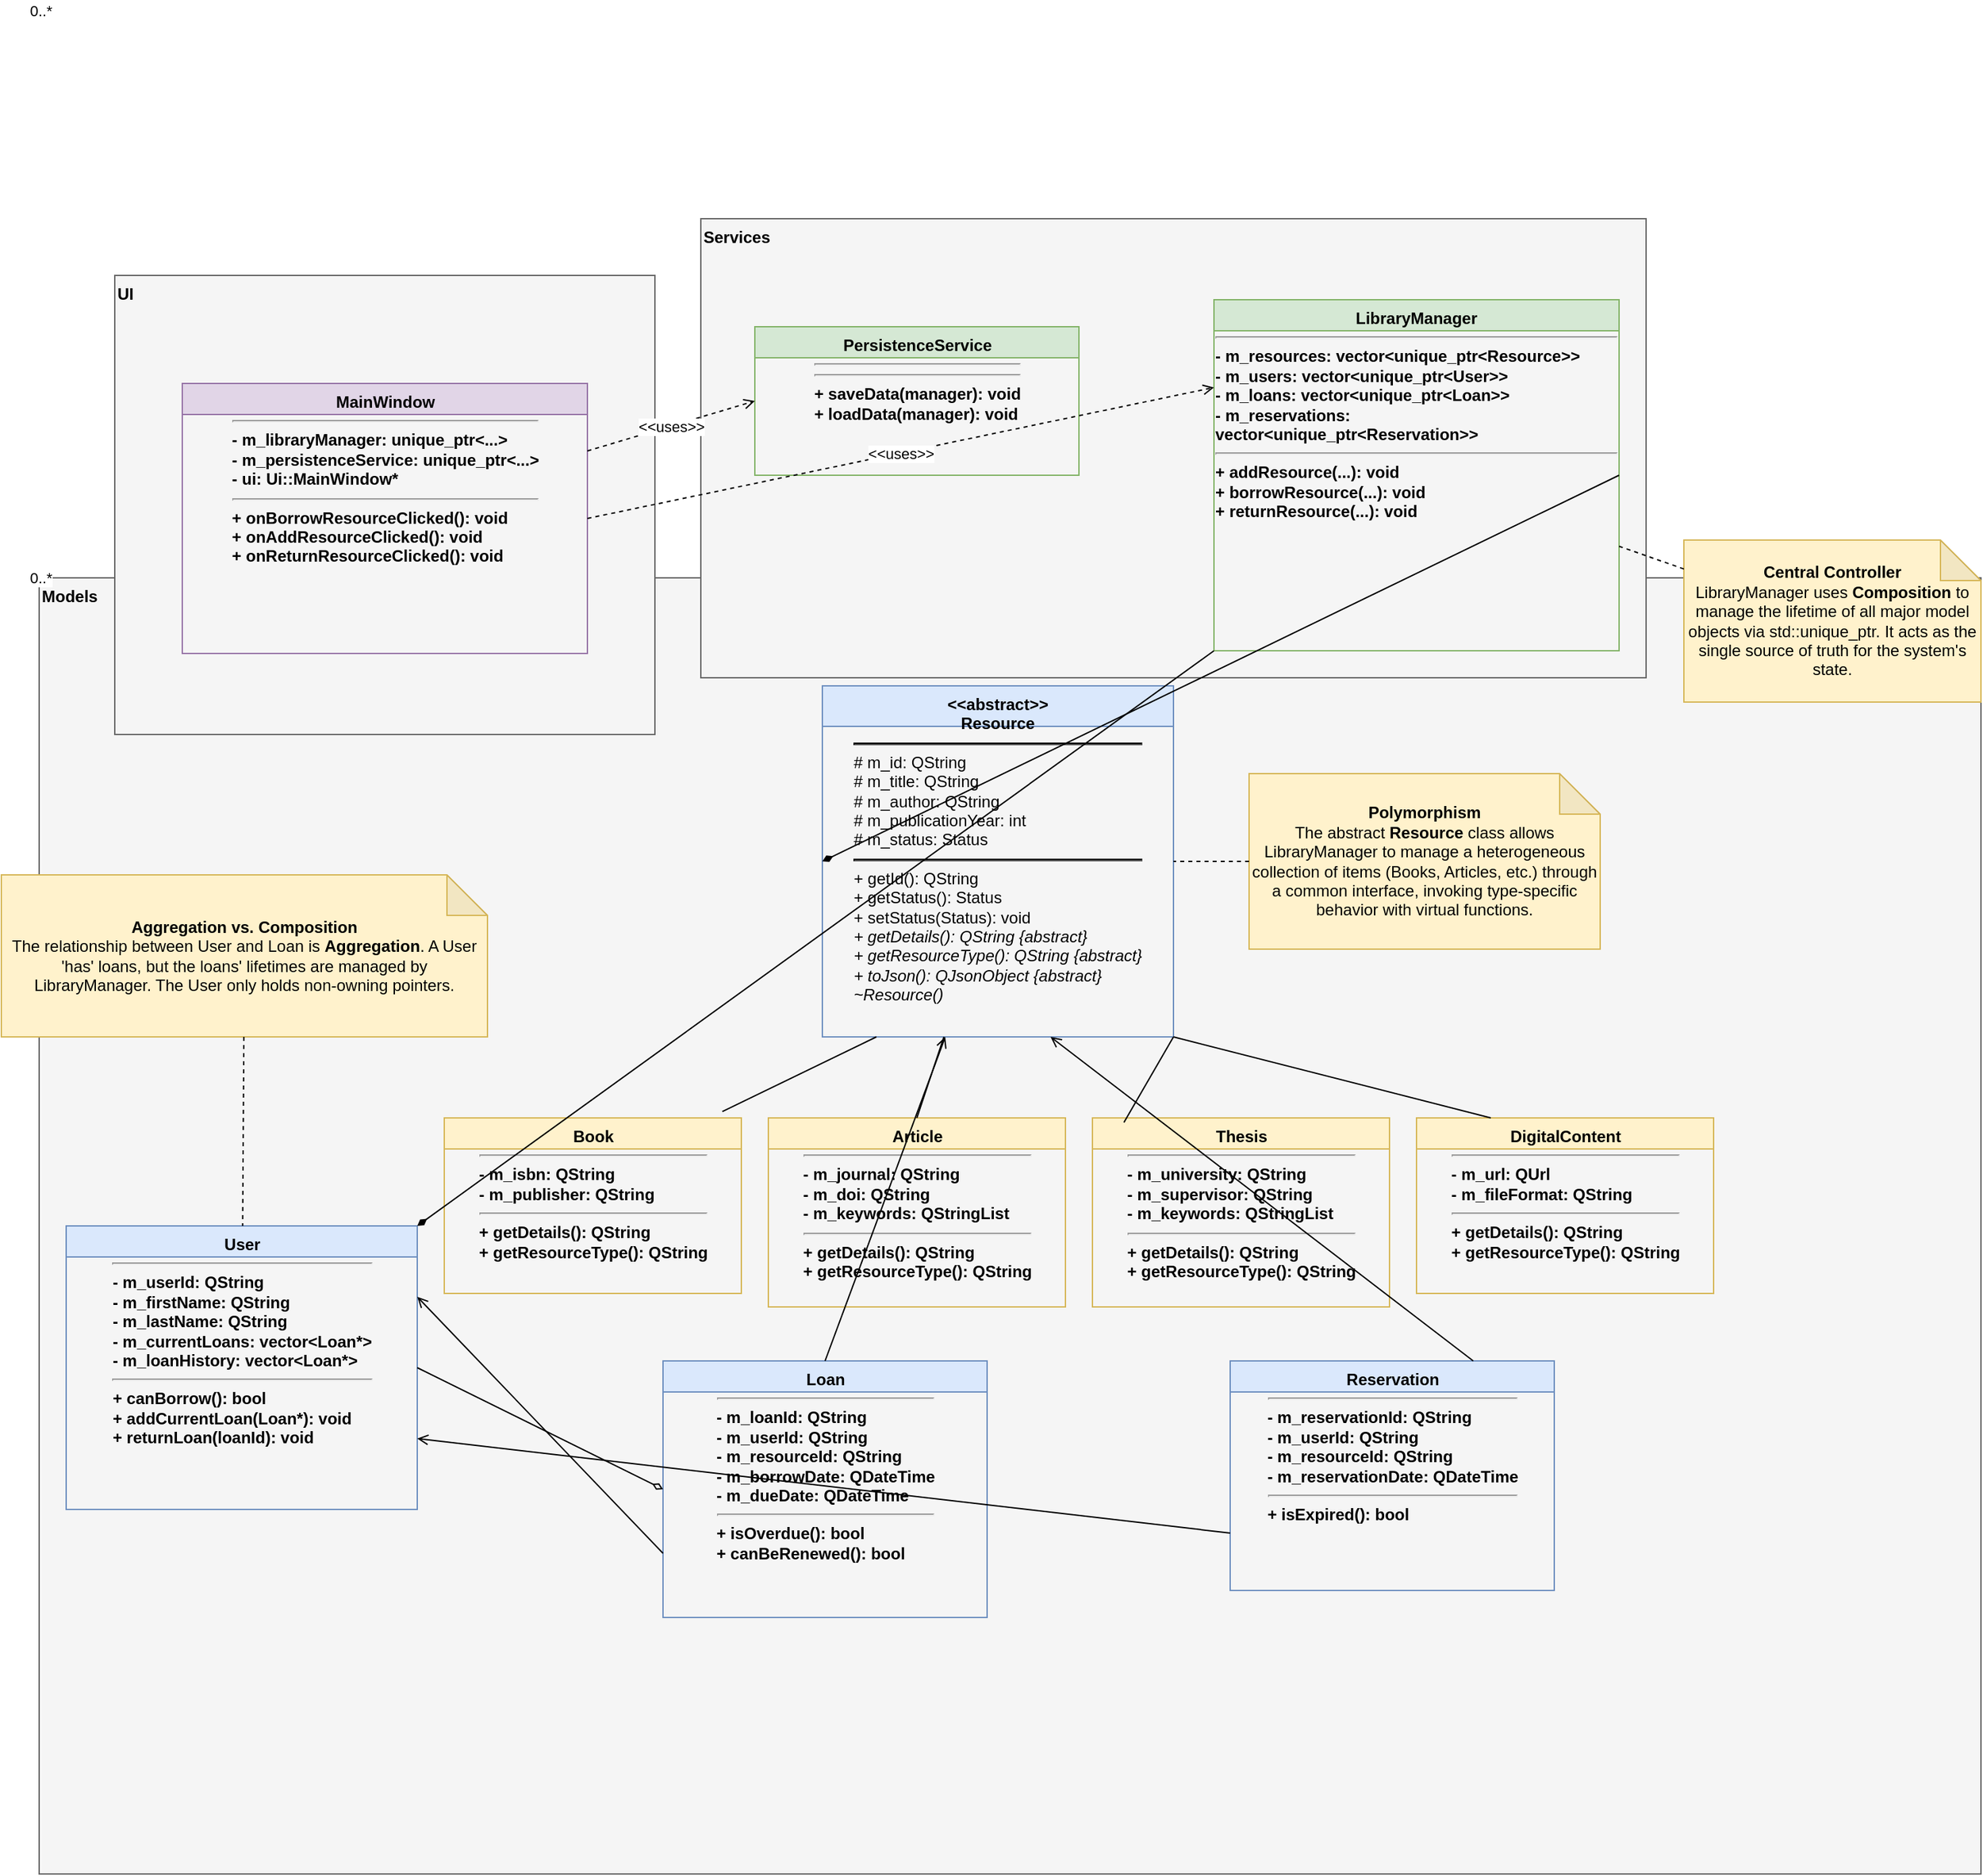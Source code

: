 <mxfile version="26.0.14">
  <diagram name="ENSIARY - FINAL Complete Class Diagram" id="FINAL_CLASS_DIAGRAM">
    <mxGraphModel dx="433909" dy="266613" grid="1" gridSize="14" guides="1" tooltips="1" connect="1" arrows="1" fold="1" page="1" pageScale="1" pageWidth="1200" pageHeight="1600" math="0" shadow="0">
      <root>
        <mxCell id="0" />
        <mxCell id="1" parent="0" />
        <mxCell id="PKG_MODELS" value="&lt;b&gt;Models&lt;/b&gt;" style="package;fontStyle=1;align=left;verticalAlign=top;whiteSpace=wrap;html=1;fillColor=#f5f5f5;strokeColor=#666666;" parent="1" vertex="1">
          <mxGeometry y="420" width="1438" height="960" as="geometry" />
        </mxCell>
        <mxCell id="C_RESOURCE" value="&lt;b&gt;&amp;lt;&amp;lt;abstract&amp;gt;&amp;gt;&lt;br&gt;Resource&lt;/b&gt;&lt;hr style=&quot;border-color: black;&quot;&gt;&lt;div style=&quot;text-align: left;&quot;&gt;# m_id: QString&lt;br&gt;# m_title: QString&lt;br&gt;# m_author: QString&lt;br&gt;# m_publicationYear: int&lt;br&gt;# m_status: Status&lt;/div&gt;&lt;hr style=&quot;border-color: black;&quot;&gt;&lt;div style=&quot;text-align: left;&quot;&gt;+ getId(): QString&lt;br&gt;+ getStatus(): Status&lt;br&gt;+ setStatus(Status): void&lt;br&gt;&lt;i&gt;+ getDetails(): QString {abstract}&lt;/i&gt;&lt;br&gt;&lt;i&gt;+ getResourceType(): QString {abstract}&lt;/i&gt;&lt;br&gt;&lt;i&gt;+ toJson(): QJsonObject {abstract}&lt;/i&gt;&lt;br&gt;&lt;i&gt;~Resource()&lt;/i&gt;&lt;/div&gt;" style="swimlane;fontStyle=0;align=center;verticalAlign=top;childLayout=stackLayout;horizontal=1;startSize=30;collapsible=0;marginBottom=0;html=1;whiteSpace=wrap;fillColor=#dae8fc;strokeColor=#6c8ebf;strokeWidth=1;" parent="PKG_MODELS" vertex="1">
          <mxGeometry x="580" y="80" width="260" height="260" as="geometry" />
        </mxCell>
        <mxCell id="C_BOOK" value="&lt;b&gt;Book&lt;/b&gt;&lt;hr&gt;&lt;div style=&quot;text-align: left;&quot;&gt;- m_isbn: QString&lt;br&gt;- m_publisher: QString&lt;/div&gt;&lt;hr&gt;&lt;div style=&quot;text-align: left;&quot;&gt;+ getDetails(): QString&lt;br&gt;+ getResourceType(): QString&lt;/div&gt;" style="swimlane;align=center;verticalAlign=top;collapsible=0;html=1;fillColor=#fff2cc;strokeColor=#d6b656;strokeWidth=1;" parent="PKG_MODELS" vertex="1">
          <mxGeometry x="300" y="400" width="220" height="130" as="geometry" />
        </mxCell>
        <mxCell id="C_ARTICLE" value="&lt;b&gt;Article&lt;/b&gt;&lt;hr&gt;&lt;div style=&quot;text-align: left;&quot;&gt;- m_journal: QString&lt;br&gt;- m_doi: QString&lt;br&gt;- m_keywords: QStringList&lt;/div&gt;&lt;hr&gt;&lt;div style=&quot;text-align: left;&quot;&gt;+ getDetails(): QString&lt;br&gt;+ getResourceType(): QString&lt;/div&gt;" style="swimlane;align=center;verticalAlign=top;collapsible=0;html=1;fillColor=#fff2cc;strokeColor=#d6b656;" parent="PKG_MODELS" vertex="1">
          <mxGeometry x="540" y="400" width="220" height="140" as="geometry" />
        </mxCell>
        <mxCell id="C_THESIS" value="&lt;b&gt;Thesis&lt;/b&gt;&lt;hr&gt;&lt;div style=&quot;text-align: left;&quot;&gt;- m_university: QString&lt;br&gt;- m_supervisor: QString&lt;br&gt;- m_keywords: QStringList&lt;/div&gt;&lt;hr&gt;&lt;div style=&quot;text-align: left;&quot;&gt;+ getDetails(): QString&lt;br&gt;+ getResourceType(): QString&lt;/div&gt;" style="swimlane;align=center;verticalAlign=top;collapsible=0;html=1;fillColor=#fff2cc;strokeColor=#d6b656;" parent="PKG_MODELS" vertex="1">
          <mxGeometry x="780" y="400" width="220" height="140" as="geometry" />
        </mxCell>
        <mxCell id="C_DIGITALCONTENT" value="&lt;b&gt;DigitalContent&lt;/b&gt;&lt;hr&gt;&lt;div style=&quot;text-align: left;&quot;&gt;- m_url: QUrl&lt;br&gt;- m_fileFormat: QString&lt;/div&gt;&lt;hr&gt;&lt;div style=&quot;text-align: left;&quot;&gt;+ getDetails(): QString&lt;br&gt;+ getResourceType(): QString&lt;/div&gt;" style="swimlane;align=center;verticalAlign=top;collapsible=0;html=1;fillColor=#fff2cc;strokeColor=#d6b656;" parent="PKG_MODELS" vertex="1">
          <mxGeometry x="1020" y="400" width="220" height="130" as="geometry" />
        </mxCell>
        <mxCell id="C_USER" value="&lt;b&gt;User&lt;/b&gt;&lt;hr&gt;&lt;div style=&quot;text-align: left;&quot;&gt;- m_userId: QString&lt;br&gt;- m_firstName: QString&lt;br&gt;- m_lastName: QString&lt;br&gt;- m_currentLoans: vector&amp;lt;Loan*&amp;gt;&lt;br&gt;- m_loanHistory: vector&amp;lt;Loan*&amp;gt;&lt;/div&gt;&lt;hr&gt;&lt;div style=&quot;text-align: left;&quot;&gt;+ canBorrow(): bool&lt;br&gt;+ addCurrentLoan(Loan*): void&lt;br&gt;+ returnLoan(loanId): void&lt;/div&gt;" style="swimlane;align=center;verticalAlign=top;collapsible=0;html=1;fillColor=#dae8fc;strokeColor=#6c8ebf;" parent="PKG_MODELS" vertex="1">
          <mxGeometry x="20" y="480" width="260" height="210" as="geometry" />
        </mxCell>
        <mxCell id="C_LOAN" value="&lt;b&gt;Loan&lt;/b&gt;&lt;hr&gt;&lt;div style=&quot;text-align: left;&quot;&gt;- m_loanId: QString&lt;br&gt;- m_userId: QString&lt;br&gt;- m_resourceId: QString&lt;br&gt;- m_borrowDate: QDateTime&lt;br&gt;- m_dueDate: QDateTime&lt;/div&gt;&lt;hr&gt;&lt;div style=&quot;text-align: left;&quot;&gt;+ isOverdue(): bool&lt;br&gt;+ canBeRenewed(): bool&lt;/div&gt;" style="swimlane;align=center;verticalAlign=top;collapsible=0;html=1;fillColor=#dae8fc;strokeColor=#6c8ebf;" parent="PKG_MODELS" vertex="1">
          <mxGeometry x="462" y="580" width="240" height="190" as="geometry" />
        </mxCell>
        <mxCell id="C_RESERVATION" value="&lt;b&gt;Reservation&lt;/b&gt;&lt;hr&gt;&lt;div style=&quot;text-align: left;&quot;&gt;- m_reservationId: QString&lt;br&gt;- m_userId: QString&lt;br&gt;- m_resourceId: QString&lt;br&gt;- m_reservationDate: QDateTime&lt;/div&gt;&lt;hr&gt;&lt;div style=&quot;text-align: left;&quot;&gt;+ isExpired(): bool&lt;/div&gt;" style="swimlane;align=center;verticalAlign=top;collapsible=0;html=1;fillColor=#dae8fc;strokeColor=#6c8ebf;" parent="PKG_MODELS" vertex="1">
          <mxGeometry x="882" y="580" width="240" height="170" as="geometry" />
        </mxCell>
        <mxCell id="NOTE_AGG" value="&lt;b&gt;Aggregation vs. Composition&lt;/b&gt;&lt;br&gt;The relationship between User and Loan is &lt;b&gt;Aggregation&lt;/b&gt;. A User &#39;has&#39; loans, but the loans&#39; lifetimes are managed by LibraryManager. The User only holds non-owning pointers." style="shape=note;whiteSpace=wrap;html=1;backgroundOutline=1;darkOpacity=0.05;fillColor=#fff2cc;strokeColor=#d6b656;" parent="PKG_MODELS" vertex="1">
          <mxGeometry x="-28" y="220" width="360" height="120" as="geometry" />
        </mxCell>
        <mxCell id="R_NOTE_AGG_CONN" style="dashed=1;endArrow=none;html=1;" parent="PKG_MODELS" source="NOTE_AGG" target="C_USER" edge="1">
          <mxGeometry relative="1" as="geometry" />
        </mxCell>
        <mxCell id="vguj23HEO3W3WB3_9i1b-8" value="" style="endArrow=none;html=1;rounded=0;entryX=1;entryY=1;entryDx=0;entryDy=0;exitX=0.25;exitY=0;exitDx=0;exitDy=0;" edge="1" parent="PKG_MODELS" source="C_DIGITALCONTENT" target="C_RESOURCE">
          <mxGeometry width="50" height="50" relative="1" as="geometry">
            <mxPoint x="500" y="440" as="sourcePoint" />
            <mxPoint x="550" y="390" as="targetPoint" />
          </mxGeometry>
        </mxCell>
        <mxCell id="PKG_SERVICES" value="&lt;b&gt;Services&lt;/b&gt;" style="package;fontStyle=1;align=left;verticalAlign=top;whiteSpace=wrap;html=1;fillColor=#f5f5f5;strokeColor=#666666;" parent="PKG_MODELS" vertex="1">
          <mxGeometry x="490" y="-266" width="700" height="340" as="geometry" />
        </mxCell>
        <mxCell id="C_LIBRARYMANAGER" value="&lt;b&gt;LibraryManager&lt;/b&gt;&lt;hr&gt;&lt;div style=&quot;text-align: left;&quot;&gt;- m_resources: vector&amp;lt;unique_ptr&amp;lt;Resource&amp;gt;&amp;gt;&lt;br&gt;- m_users: vector&amp;lt;unique_ptr&amp;lt;User&amp;gt;&amp;gt;&lt;br&gt;- m_loans: vector&amp;lt;unique_ptr&amp;lt;Loan&amp;gt;&amp;gt;&lt;br&gt;- m_reservations: vector&amp;lt;unique_ptr&amp;lt;Reservation&amp;gt;&amp;gt;&lt;/div&gt;&lt;hr&gt;&lt;div style=&quot;text-align: left;&quot;&gt;+ addResource(...): void&lt;br&gt;+ borrowResource(...): void&lt;br&gt;+ returnResource(...): void&lt;/div&gt;" style="swimlane;align=center;verticalAlign=top;collapsible=0;html=1;whiteSpace=wrap;fillColor=#d5e8d4;strokeColor=#82b366;" parent="PKG_SERVICES" vertex="1">
          <mxGeometry x="380" y="60" width="300" height="260" as="geometry" />
        </mxCell>
        <mxCell id="C_PERSISTENCE" value="&lt;b&gt;PersistenceService&lt;/b&gt;&lt;hr&gt;&lt;hr&gt;&lt;div style=&quot;text-align: left;&quot;&gt;+ saveData(manager): void&lt;br&gt;+ loadData(manager): void&lt;/div&gt;" style="swimlane;align=center;verticalAlign=top;collapsible=0;html=1;fillColor=#d5e8d4;strokeColor=#82b366;" parent="PKG_SERVICES" vertex="1">
          <mxGeometry x="40" y="80" width="240" height="110" as="geometry" />
        </mxCell>
        <mxCell id="R_LM_USER" style="endArrow=diamondThin;endFill=1;startFill=0;html=1;exitX=0;exitY=1;entryX=1;entryY=0;" parent="PKG_MODELS" source="C_LIBRARYMANAGER" target="C_USER" edge="1">
          <mxGeometry width="160" relative="1" as="geometry" />
        </mxCell>
        <mxCell id="R_LM_USER_CARD_S" value="1" style="edgeLabel;html=1;align=center;verticalAlign=middle;resizable=0;points=[];" parent="R_LM_USER" vertex="1" connectable="0">
          <mxGeometry x="-0.8" as="geometry" />
        </mxCell>
        <mxCell id="R_LM_USER_CARD_T" value="0..*" style="edgeLabel;html=1;align=center;verticalAlign=middle;resizable=0;points=[];" parent="R_LM_USER" vertex="1" connectable="0">
          <mxGeometry x="0.8" as="geometry" />
        </mxCell>
        <mxCell id="R_LM_RESOURCE" style="endArrow=diamondThin;endFill=1;startFill=0;html=1;align=left;verticalAlign=bottom;exitX=1;exitY=0.5;entryX=0;entryY=0.5;" parent="PKG_MODELS" source="C_LIBRARYMANAGER" target="C_RESOURCE" edge="1">
          <mxGeometry width="160" relative="1" as="geometry" />
        </mxCell>
        <mxCell id="R_LM_RESOURCE_CARD_S" value="1" style="edgeLabel;html=1;align=center;verticalAlign=middle;resizable=0;points=[];" parent="R_LM_RESOURCE" vertex="1" connectable="0">
          <mxGeometry x="-0.85" as="geometry" />
        </mxCell>
        <mxCell id="R_LM_RESOURCE_CARD_T" value="0..*" style="edgeLabel;html=1;align=center;verticalAlign=middle;resizable=0;points=[];" parent="R_LM_RESOURCE" vertex="1" connectable="0">
          <mxGeometry x="0.9" as="geometry" />
        </mxCell>
        <mxCell id="NOTE_POLY" value="&lt;b&gt;Polymorphism&lt;/b&gt;&lt;br&gt;The abstract &lt;b&gt;Resource&lt;/b&gt; class allows LibraryManager to manage a heterogeneous collection of items (Books, Articles, etc.) through a common interface, invoking type-specific behavior with virtual functions." style="shape=note;whiteSpace=wrap;html=1;backgroundOutline=1;darkOpacity=0.05;fillColor=#fff2cc;strokeColor=#d6b656;" parent="PKG_MODELS" vertex="1">
          <mxGeometry x="896" y="145" width="260" height="130" as="geometry" />
        </mxCell>
        <mxCell id="R_NOTE_POLY_CONN" style="dashed=1;endArrow=none;html=1;" parent="PKG_MODELS" source="NOTE_POLY" target="C_RESOURCE" edge="1">
          <mxGeometry relative="1" as="geometry" />
        </mxCell>
        <mxCell id="NOTE_LM" value="&lt;b&gt;Central Controller&lt;/b&gt;&lt;br&gt;LibraryManager uses &lt;b&gt;Composition&lt;/b&gt; to manage the lifetime of all major model objects via std::unique_ptr. It acts as the single source of truth for the system&#39;s state." style="shape=note;whiteSpace=wrap;html=1;backgroundOutline=1;darkOpacity=0.05;fillColor=#fff2cc;strokeColor=#d6b656;" parent="PKG_MODELS" vertex="1">
          <mxGeometry x="1218" y="-28" width="220" height="120" as="geometry" />
        </mxCell>
        <mxCell id="R_NOTE_LM_CONN" style="dashed=1;endArrow=none;html=1;" parent="PKG_MODELS" source="NOTE_LM" target="C_LIBRARYMANAGER" edge="1">
          <mxGeometry relative="1" as="geometry" />
        </mxCell>
        <mxCell id="PKG_UI" value="&lt;b&gt;UI&lt;/b&gt;" style="package;fontStyle=1;align=left;verticalAlign=top;whiteSpace=wrap;html=1;fillColor=#f5f5f5;strokeColor=#666666;" parent="1" vertex="1">
          <mxGeometry x="56" y="196" width="400" height="340" as="geometry" />
        </mxCell>
        <mxCell id="C_MAINWINDOW" value="&lt;b&gt;MainWindow&lt;/b&gt;&lt;hr&gt;&lt;div style=&quot;text-align: left;&quot;&gt;- m_libraryManager: unique_ptr&lt;...&gt;&lt;br&gt;- m_persistenceService: unique_ptr&lt;...&gt;&lt;br&gt;- ui: Ui::MainWindow*&lt;/div&gt;&lt;hr&gt;&lt;div style=&quot;text-align: left;&quot;&gt;+ onBorrowResourceClicked(): void&lt;br&gt;+ onAddResourceClicked(): void&lt;br&gt;+ onReturnResourceClicked(): void&lt;/div&gt;" style="swimlane;align=center;verticalAlign=top;collapsible=0;html=1;fillColor=#e1d5e7;strokeColor=#9673a6;" parent="PKG_UI" vertex="1">
          <mxGeometry x="50" y="80" width="300" height="200" as="geometry" />
        </mxCell>
        <mxCell id="R_BOOK_RESOURCE" style="endArrow=block;endFill=0;html=1;exitX=0.5;exitY=0;entryX=0.25;entryY=1;" parent="1" source="C_BOOK" target="C_RESOURCE" edge="1" />
        <mxCell id="R_ARTICLE_RESOURCE" style="endArrow=block;endFill=0;html=1;exitX=0.5;exitY=0;entryX=0.5;entryY=1;" parent="1" source="C_ARTICLE" target="C_RESOURCE" edge="1" />
        <mxCell id="R_THESIS_RESOURCE" style="endArrow=block;endFill=0;html=1;exitX=0.5;exitY=0;entryX=0.75;entryY=1;" parent="1" source="C_THESIS" target="C_RESOURCE" edge="1" />
        <mxCell id="R_DIGITAL_RESOURCE" style="endArrow=block;endFill=0;html=1;exitX=0.5;exitY=0;entryX=0.9;entryY=1;" parent="1" source="C_DIGITALCONTENT" target="C_RESOURCE" edge="1" />
        <mxCell id="R_USER_LOAN" style="endArrow=diamondThin;endFill=0;startFill=0;html=1;exitX=1;exitY=0.5;entryX=0;entryY=0.5;" parent="1" source="C_USER" target="C_LOAN" edge="1">
          <mxGeometry relative="1" as="geometry" />
        </mxCell>
        <mxCell id="R_USER_LOAN_CARD_S" value="1" style="edgeLabel;html=1;align=center;verticalAlign=middle;resizable=0;points=[];" parent="R_USER_LOAN" vertex="1" connectable="0">
          <mxGeometry x="-0.8" as="geometry" />
        </mxCell>
        <mxCell id="R_USER_LOAN_CARD_T" value="0..*" style="edgeLabel;html=1;align=center;verticalAlign=middle;resizable=0;points=[];" parent="R_USER_LOAN" vertex="1" connectable="0">
          <mxGeometry x="0.8" as="geometry" />
        </mxCell>
        <mxCell id="R_LOAN_USER" style="endArrow=open;html=1;endFill=0;dashed=0;exitX=0;exitY=0.75;entryX=1;entryY=0.25;" parent="1" source="C_LOAN" target="C_USER" edge="1">
          <mxGeometry relative="1" as="geometry" />
        </mxCell>
        <mxCell id="R_LOAN_RESOURCE" style="endArrow=open;html=1;endFill=0;dashed=0;exitX=0.5;exitY=0;entryX=0.35;entryY=1;" parent="1" source="C_LOAN" target="C_RESOURCE" edge="1">
          <mxGeometry relative="1" as="geometry" />
        </mxCell>
        <mxCell id="R_RESERVATION_USER" style="endArrow=open;html=1;endFill=0;dashed=0;exitX=0;exitY=0.75;entryX=1;entryY=0.75;" parent="1" source="C_RESERVATION" target="C_USER" edge="1">
          <mxGeometry relative="1" as="geometry" />
        </mxCell>
        <mxCell id="R_RESERVATION_RESOURCE" style="endArrow=open;html=1;endFill=0;dashed=0;exitX=0.75;exitY=0;entryX=0.65;entryY=1;" parent="1" source="C_RESERVATION" target="C_RESOURCE" edge="1">
          <mxGeometry relative="1" as="geometry" />
        </mxCell>
        <mxCell id="R_MW_LM" style="dashed=1;endArrow=open;html=1;exitX=1;exitY=0.5;entryX=0;entryY=0.25;" parent="1" source="C_MAINWINDOW" target="C_LIBRARYMANAGER" edge="1">
          <mxGeometry relative="1" as="geometry" />
        </mxCell>
        <mxCell id="R_MW_LM_LABEL" value="&amp;lt;&amp;lt;uses&amp;gt;&amp;gt;" style="edgeLabel;html=1;align=center;verticalAlign=middle;resizable=0;points=[];" parent="R_MW_LM" vertex="1" connectable="0">
          <mxGeometry relative="1" as="geometry" />
        </mxCell>
        <mxCell id="R_MW_PS" style="dashed=1;endArrow=open;html=1;exitX=1;exitY=0.25;entryX=0;entryY=0.5;" parent="1" source="C_MAINWINDOW" target="C_PERSISTENCE" edge="1">
          <mxGeometry relative="1" as="geometry" />
        </mxCell>
        <mxCell id="R_MW_PS_LABEL" value="&amp;lt;&amp;lt;uses&amp;gt;&amp;gt;" style="edgeLabel;html=1;align=center;verticalAlign=middle;resizable=0;points=[];" parent="R_MW_PS" vertex="1" connectable="0">
          <mxGeometry relative="1" as="geometry" />
        </mxCell>
        <mxCell id="vguj23HEO3W3WB3_9i1b-4" value="" style="endArrow=none;html=1;rounded=0;exitX=0.936;exitY=-0.036;exitDx=0;exitDy=0;exitPerimeter=0;" edge="1" parent="1" source="C_BOOK">
          <mxGeometry width="50" height="50" relative="1" as="geometry">
            <mxPoint x="570" y="820" as="sourcePoint" />
            <mxPoint x="620" y="760" as="targetPoint" />
            <Array as="points">
              <mxPoint x="620" y="760" />
            </Array>
          </mxGeometry>
        </mxCell>
        <mxCell id="vguj23HEO3W3WB3_9i1b-5" value="" style="endArrow=none;html=1;rounded=0;exitX=0.5;exitY=0;exitDx=0;exitDy=0;" edge="1" parent="1" source="C_ARTICLE">
          <mxGeometry width="50" height="50" relative="1" as="geometry">
            <mxPoint x="540" y="860" as="sourcePoint" />
            <mxPoint x="670" y="760" as="targetPoint" />
          </mxGeometry>
        </mxCell>
        <mxCell id="vguj23HEO3W3WB3_9i1b-7" value="" style="endArrow=none;html=1;rounded=0;exitX=0.106;exitY=0.024;exitDx=0;exitDy=0;exitPerimeter=0;" edge="1" parent="1" source="C_THESIS">
          <mxGeometry width="50" height="50" relative="1" as="geometry">
            <mxPoint x="540" y="860" as="sourcePoint" />
            <mxPoint x="840" y="760" as="targetPoint" />
          </mxGeometry>
        </mxCell>
      </root>
    </mxGraphModel>
  </diagram>
</mxfile>

